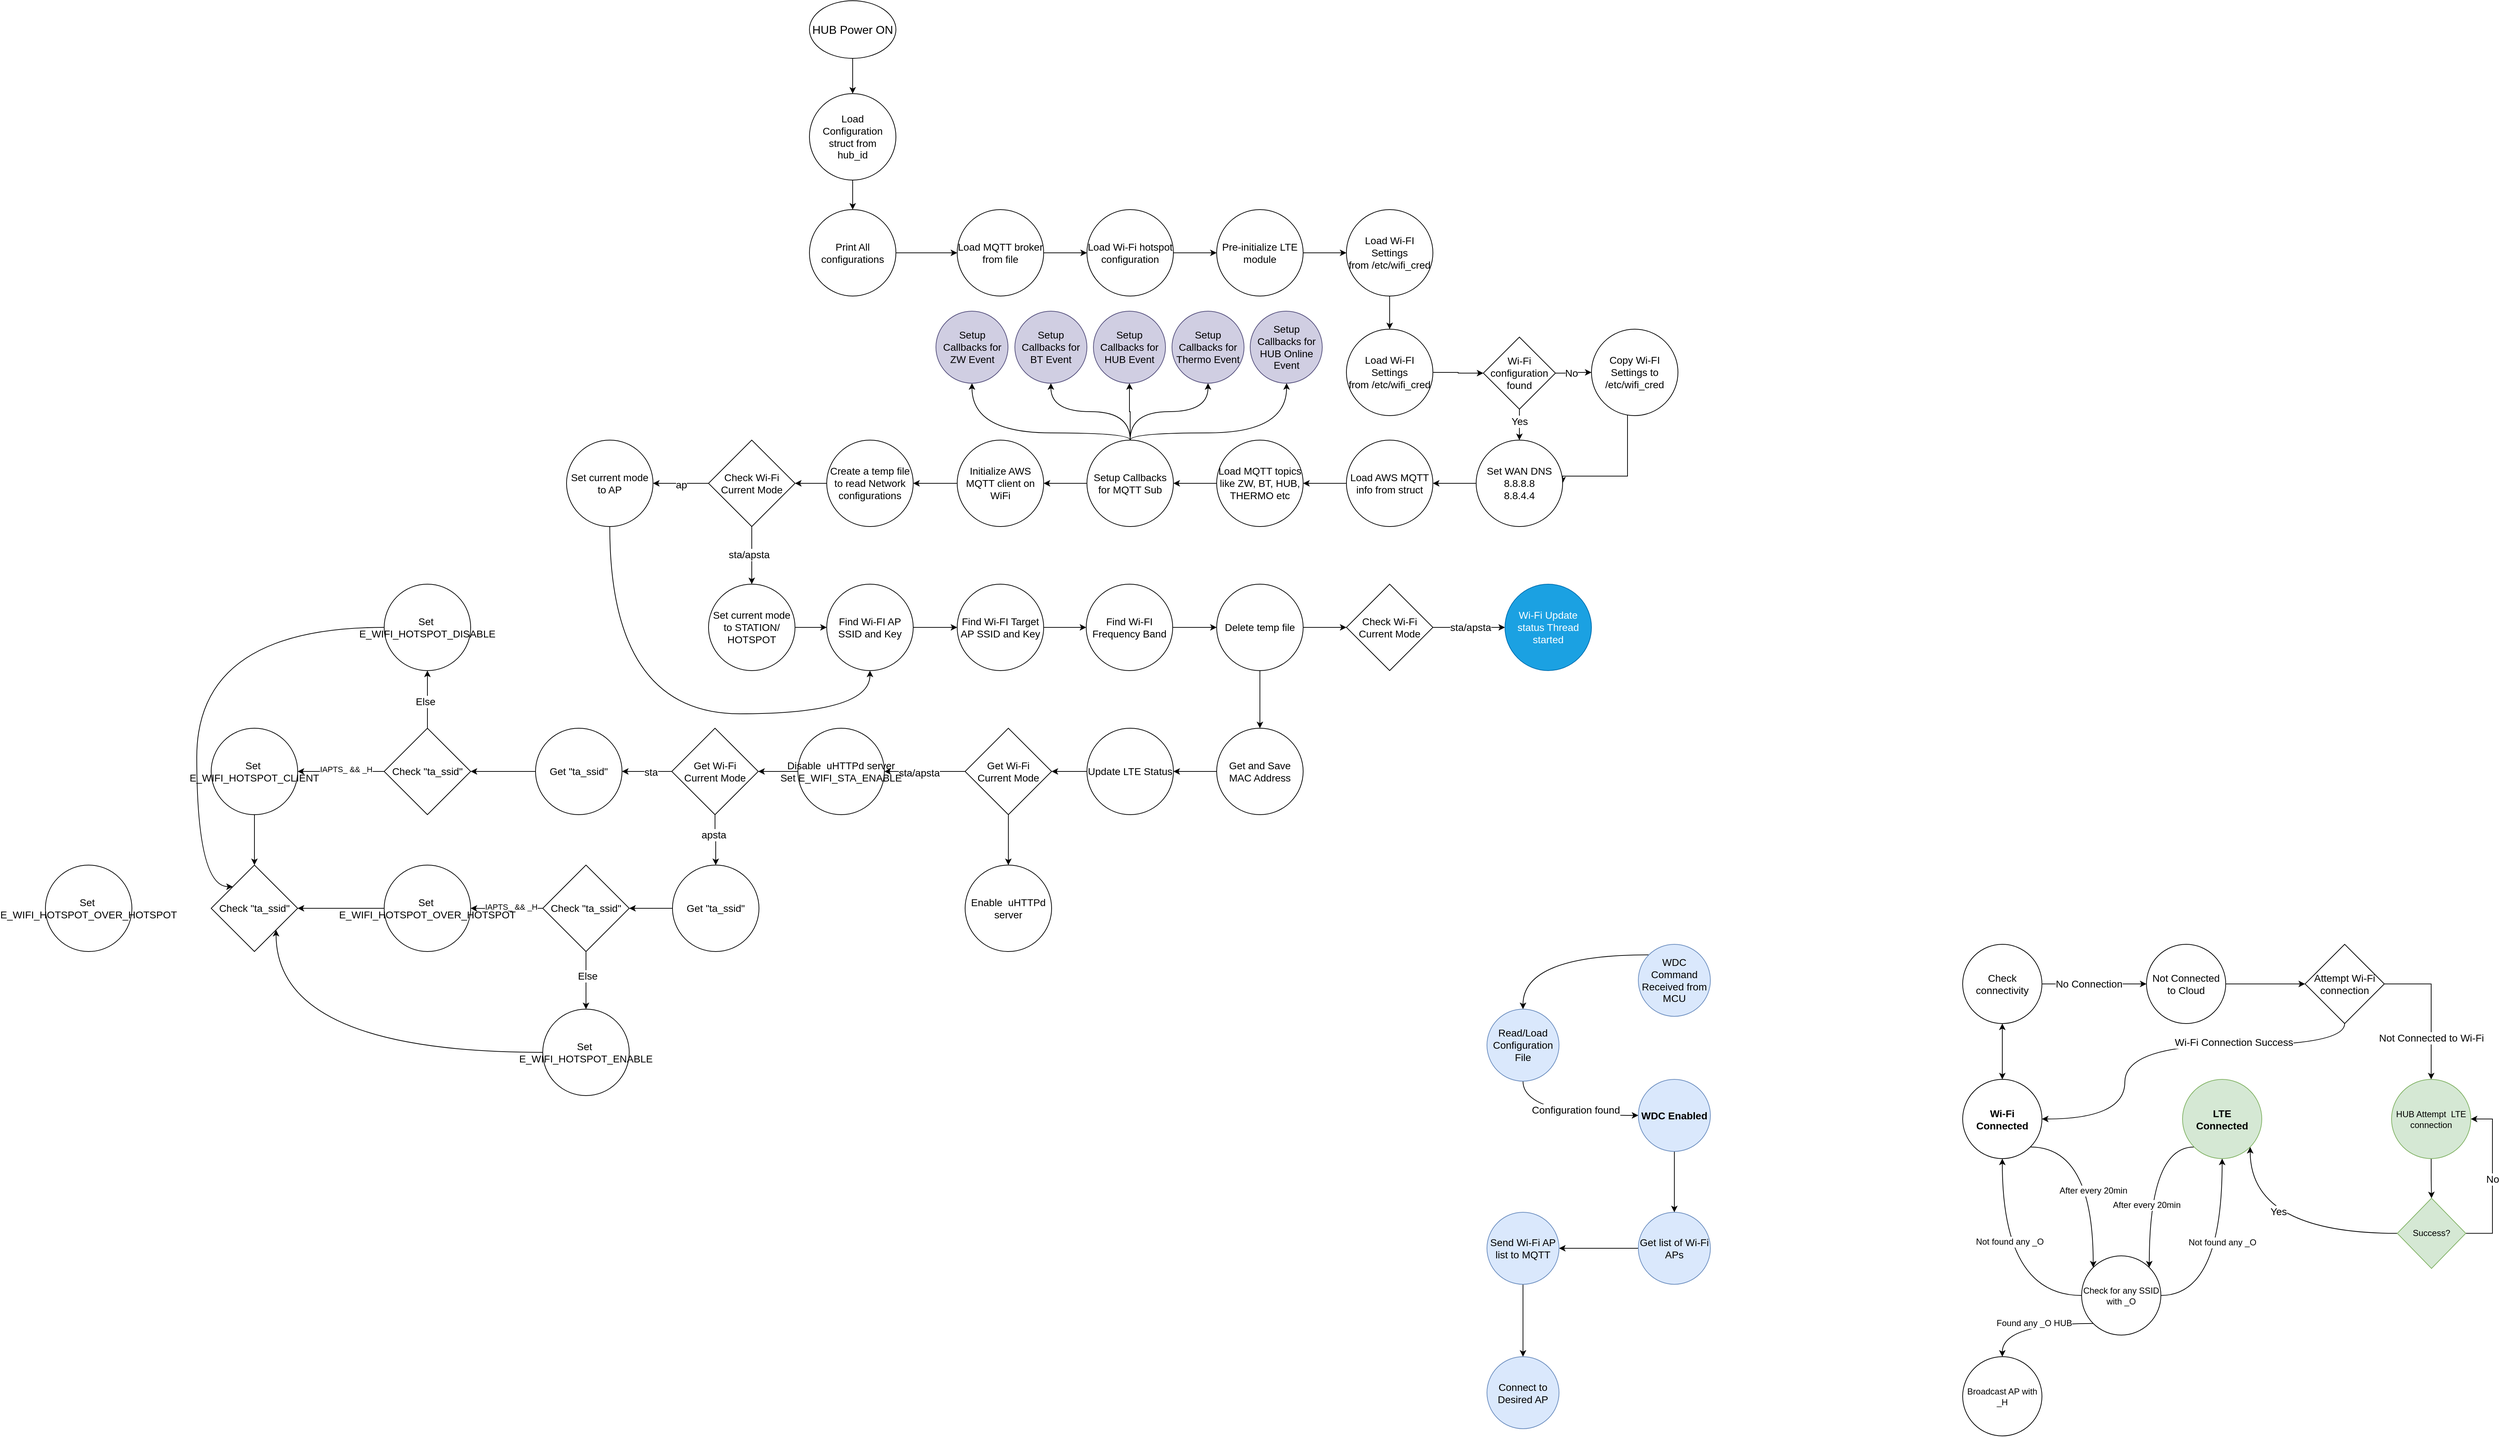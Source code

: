<mxfile version="22.1.16" type="github">
  <diagram name="Page-1" id="6D-KBG7w9vJMpB0vQ2XN">
    <mxGraphModel dx="3955" dy="1648" grid="1" gridSize="10" guides="1" tooltips="1" connect="1" arrows="1" fold="1" page="0" pageScale="1" pageWidth="2800" pageHeight="2800" math="0" shadow="0">
      <root>
        <mxCell id="0" />
        <mxCell id="1" parent="0" />
        <mxCell id="F5l_VZ7qLp2WG0le40Af-38" style="edgeStyle=orthogonalEdgeStyle;rounded=0;orthogonalLoop=1;jettySize=auto;html=1;entryX=0.5;entryY=0;entryDx=0;entryDy=0;" parent="1" source="gUXdnllzTBBw982GACLl-1" target="F5l_VZ7qLp2WG0le40Af-22" edge="1">
          <mxGeometry relative="1" as="geometry" />
        </mxCell>
        <mxCell id="gUXdnllzTBBw982GACLl-1" value="HUB Power ON" style="ellipse;whiteSpace=wrap;html=1;fontSize=16;" parent="1" vertex="1">
          <mxGeometry x="360" y="50" width="120" height="80" as="geometry" />
        </mxCell>
        <mxCell id="gUXdnllzTBBw982GACLl-36" style="edgeStyle=orthogonalEdgeStyle;rounded=0;orthogonalLoop=1;jettySize=auto;html=1;entryX=0.5;entryY=0;entryDx=0;entryDy=0;startArrow=classic;startFill=1;" parent="1" source="gUXdnllzTBBw982GACLl-5" target="gUXdnllzTBBw982GACLl-13" edge="1">
          <mxGeometry relative="1" as="geometry" />
        </mxCell>
        <mxCell id="gUXdnllzTBBw982GACLl-40" style="edgeStyle=orthogonalEdgeStyle;rounded=0;orthogonalLoop=1;jettySize=auto;html=1;entryX=0;entryY=0.5;entryDx=0;entryDy=0;" parent="1" source="gUXdnllzTBBw982GACLl-5" target="gUXdnllzTBBw982GACLl-39" edge="1">
          <mxGeometry relative="1" as="geometry" />
        </mxCell>
        <mxCell id="gUXdnllzTBBw982GACLl-41" value="No Connection" style="edgeLabel;html=1;align=center;verticalAlign=middle;resizable=0;points=[];fontSize=14;" parent="gUXdnllzTBBw982GACLl-40" vertex="1" connectable="0">
          <mxGeometry x="-0.391" y="-1" relative="1" as="geometry">
            <mxPoint x="21" y="-1" as="offset" />
          </mxGeometry>
        </mxCell>
        <mxCell id="gUXdnllzTBBw982GACLl-5" value="Check connectivity" style="ellipse;whiteSpace=wrap;html=1;aspect=fixed;fontSize=14;" parent="1" vertex="1">
          <mxGeometry x="1960" y="1360" width="110" height="110" as="geometry" />
        </mxCell>
        <mxCell id="gUXdnllzTBBw982GACLl-25" style="edgeStyle=orthogonalEdgeStyle;orthogonalLoop=1;jettySize=auto;html=1;exitX=1;exitY=1;exitDx=0;exitDy=0;entryX=0;entryY=0;entryDx=0;entryDy=0;curved=1;" parent="1" source="gUXdnllzTBBw982GACLl-13" target="gUXdnllzTBBw982GACLl-23" edge="1">
          <mxGeometry relative="1" as="geometry" />
        </mxCell>
        <mxCell id="gUXdnllzTBBw982GACLl-27" value="After every 20min" style="edgeLabel;html=1;align=center;verticalAlign=middle;resizable=0;points=[];fontSize=12;" parent="gUXdnllzTBBw982GACLl-25" vertex="1" connectable="0">
          <mxGeometry x="0.031" relative="1" as="geometry">
            <mxPoint y="17" as="offset" />
          </mxGeometry>
        </mxCell>
        <mxCell id="gUXdnllzTBBw982GACLl-13" value="Wi-Fi &lt;br style=&quot;font-size: 14px;&quot;&gt;Connected" style="ellipse;whiteSpace=wrap;html=1;aspect=fixed;fontSize=14;fontStyle=1;" parent="1" vertex="1">
          <mxGeometry x="1960" y="1547.5" width="110" height="110" as="geometry" />
        </mxCell>
        <mxCell id="gUXdnllzTBBw982GACLl-24" style="edgeStyle=orthogonalEdgeStyle;orthogonalLoop=1;jettySize=auto;html=1;exitX=0;exitY=1;exitDx=0;exitDy=0;entryX=1;entryY=0;entryDx=0;entryDy=0;curved=1;" parent="1" source="gUXdnllzTBBw982GACLl-14" target="gUXdnllzTBBw982GACLl-23" edge="1">
          <mxGeometry relative="1" as="geometry" />
        </mxCell>
        <mxCell id="gUXdnllzTBBw982GACLl-26" value="After every 20min" style="edgeLabel;html=1;align=center;verticalAlign=middle;resizable=0;points=[];fontSize=12;" parent="gUXdnllzTBBw982GACLl-24" vertex="1" connectable="0">
          <mxGeometry x="0.012" y="3" relative="1" as="geometry">
            <mxPoint x="-7" y="27" as="offset" />
          </mxGeometry>
        </mxCell>
        <mxCell id="gUXdnllzTBBw982GACLl-14" value="LTE&lt;br style=&quot;font-size: 14px;&quot;&gt;Connected" style="ellipse;whiteSpace=wrap;html=1;aspect=fixed;fillColor=#d5e8d4;strokeColor=#82b366;fillStyle=solid;fontStyle=1;fontSize=14;" parent="1" vertex="1">
          <mxGeometry x="2265" y="1547.5" width="110" height="110" as="geometry" />
        </mxCell>
        <mxCell id="gUXdnllzTBBw982GACLl-45" style="edgeStyle=orthogonalEdgeStyle;orthogonalLoop=1;jettySize=auto;html=1;curved=1;exitX=0.5;exitY=1;exitDx=0;exitDy=0;rounded=0;entryX=1;entryY=0.5;entryDx=0;entryDy=0;" parent="1" source="gUXdnllzTBBw982GACLl-16" target="gUXdnllzTBBw982GACLl-13" edge="1">
          <mxGeometry relative="1" as="geometry">
            <Array as="points">
              <mxPoint x="2490" y="1500" />
              <mxPoint x="2185" y="1500" />
              <mxPoint x="2185" y="1602" />
            </Array>
            <mxPoint x="2305" y="1580" as="sourcePoint" />
          </mxGeometry>
        </mxCell>
        <mxCell id="gUXdnllzTBBw982GACLl-46" value="Wi-Fi Connection Success" style="edgeLabel;html=1;align=center;verticalAlign=middle;resizable=0;points=[];fontSize=14;" parent="gUXdnllzTBBw982GACLl-45" vertex="1" connectable="0">
          <mxGeometry x="0.058" y="-4" relative="1" as="geometry">
            <mxPoint x="108" as="offset" />
          </mxGeometry>
        </mxCell>
        <mxCell id="gUXdnllzTBBw982GACLl-16" value="Attempt Wi-Fi connection" style="rhombus;whiteSpace=wrap;html=1;fontSize=14;" parent="1" vertex="1">
          <mxGeometry x="2435" y="1360" width="110" height="110" as="geometry" />
        </mxCell>
        <mxCell id="gUXdnllzTBBw982GACLl-53" style="edgeStyle=orthogonalEdgeStyle;rounded=0;orthogonalLoop=1;jettySize=auto;html=1;" parent="1" source="gUXdnllzTBBw982GACLl-22" target="gUXdnllzTBBw982GACLl-52" edge="1">
          <mxGeometry relative="1" as="geometry" />
        </mxCell>
        <mxCell id="gUXdnllzTBBw982GACLl-22" value="WDC Enabled" style="ellipse;whiteSpace=wrap;html=1;aspect=fixed;fontSize=14;fillColor=#dae8fc;strokeColor=#6c8ebf;fontStyle=1;" parent="1" vertex="1">
          <mxGeometry x="1510" y="1547.5" width="100" height="100" as="geometry" />
        </mxCell>
        <mxCell id="gUXdnllzTBBw982GACLl-30" style="edgeStyle=orthogonalEdgeStyle;orthogonalLoop=1;jettySize=auto;html=1;exitX=0;exitY=1;exitDx=0;exitDy=0;entryX=0.5;entryY=0;entryDx=0;entryDy=0;curved=1;" parent="1" source="gUXdnllzTBBw982GACLl-23" target="gUXdnllzTBBw982GACLl-29" edge="1">
          <mxGeometry relative="1" as="geometry" />
        </mxCell>
        <mxCell id="gUXdnllzTBBw982GACLl-31" value="Found any _O HUB" style="edgeLabel;html=1;align=center;verticalAlign=middle;resizable=0;points=[];fontSize=12;" parent="gUXdnllzTBBw982GACLl-30" vertex="1" connectable="0">
          <mxGeometry x="-0.054" y="-1" relative="1" as="geometry">
            <mxPoint x="-1" as="offset" />
          </mxGeometry>
        </mxCell>
        <mxCell id="gUXdnllzTBBw982GACLl-32" style="edgeStyle=orthogonalEdgeStyle;orthogonalLoop=1;jettySize=auto;html=1;entryX=0.5;entryY=1;entryDx=0;entryDy=0;exitX=1;exitY=0.5;exitDx=0;exitDy=0;curved=1;" parent="1" source="gUXdnllzTBBw982GACLl-23" target="gUXdnllzTBBw982GACLl-14" edge="1">
          <mxGeometry relative="1" as="geometry" />
        </mxCell>
        <mxCell id="gUXdnllzTBBw982GACLl-33" value="Not found any _O" style="edgeLabel;html=1;align=center;verticalAlign=middle;resizable=0;points=[];fontSize=12;" parent="gUXdnllzTBBw982GACLl-32" vertex="1" connectable="0">
          <mxGeometry x="-0.04" relative="1" as="geometry">
            <mxPoint y="-27" as="offset" />
          </mxGeometry>
        </mxCell>
        <mxCell id="gUXdnllzTBBw982GACLl-34" style="edgeStyle=orthogonalEdgeStyle;orthogonalLoop=1;jettySize=auto;html=1;entryX=0.5;entryY=1;entryDx=0;entryDy=0;exitX=0;exitY=0.5;exitDx=0;exitDy=0;curved=1;" parent="1" source="gUXdnllzTBBw982GACLl-23" target="gUXdnllzTBBw982GACLl-13" edge="1">
          <mxGeometry relative="1" as="geometry" />
        </mxCell>
        <mxCell id="gUXdnllzTBBw982GACLl-35" value="Not found any _O" style="edgeLabel;html=1;align=center;verticalAlign=middle;resizable=0;points=[];fontSize=12;" parent="gUXdnllzTBBw982GACLl-34" vertex="1" connectable="0">
          <mxGeometry x="0.106" relative="1" as="geometry">
            <mxPoint x="10" y="-19" as="offset" />
          </mxGeometry>
        </mxCell>
        <mxCell id="gUXdnllzTBBw982GACLl-23" value="Check for any SSID with _O" style="ellipse;whiteSpace=wrap;html=1;aspect=fixed;" parent="1" vertex="1">
          <mxGeometry x="2125" y="1792.5" width="110" height="110" as="geometry" />
        </mxCell>
        <mxCell id="gUXdnllzTBBw982GACLl-29" value="Broadcast AP with _H" style="ellipse;whiteSpace=wrap;html=1;aspect=fixed;" parent="1" vertex="1">
          <mxGeometry x="1960" y="1932.5" width="110" height="110" as="geometry" />
        </mxCell>
        <mxCell id="gUXdnllzTBBw982GACLl-42" style="edgeStyle=orthogonalEdgeStyle;rounded=0;orthogonalLoop=1;jettySize=auto;html=1;" parent="1" source="gUXdnllzTBBw982GACLl-39" target="gUXdnllzTBBw982GACLl-16" edge="1">
          <mxGeometry relative="1" as="geometry" />
        </mxCell>
        <mxCell id="gUXdnllzTBBw982GACLl-39" value="Not Connected to Cloud" style="ellipse;whiteSpace=wrap;html=1;aspect=fixed;fontSize=14;" parent="1" vertex="1">
          <mxGeometry x="2215" y="1360" width="110" height="110" as="geometry" />
        </mxCell>
        <mxCell id="gUXdnllzTBBw982GACLl-43" style="edgeStyle=orthogonalEdgeStyle;orthogonalLoop=1;jettySize=auto;html=1;entryX=0.5;entryY=0;entryDx=0;entryDy=0;exitX=1;exitY=0.5;exitDx=0;exitDy=0;curved=0;rounded=0;" parent="1" source="gUXdnllzTBBw982GACLl-16" target="F5l_VZ7qLp2WG0le40Af-1" edge="1">
          <mxGeometry relative="1" as="geometry">
            <mxPoint x="2545.0" y="1435" as="sourcePoint" />
            <mxPoint x="2610" y="1565" as="targetPoint" />
          </mxGeometry>
        </mxCell>
        <mxCell id="gUXdnllzTBBw982GACLl-44" value="Not Connected to Wi-Fi" style="edgeLabel;html=1;align=center;verticalAlign=middle;resizable=0;points=[];fontSize=14;" parent="gUXdnllzTBBw982GACLl-43" vertex="1" connectable="0">
          <mxGeometry x="-0.287" relative="1" as="geometry">
            <mxPoint y="69" as="offset" />
          </mxGeometry>
        </mxCell>
        <mxCell id="IEpSdRhwynJNCB4oIvQQ-2" style="edgeStyle=orthogonalEdgeStyle;rounded=0;orthogonalLoop=1;jettySize=auto;html=1;exitX=0;exitY=0;exitDx=0;exitDy=0;entryX=0.5;entryY=0;entryDx=0;entryDy=0;curved=1;" parent="1" source="gUXdnllzTBBw982GACLl-47" target="IEpSdRhwynJNCB4oIvQQ-1" edge="1">
          <mxGeometry relative="1" as="geometry" />
        </mxCell>
        <mxCell id="gUXdnllzTBBw982GACLl-47" value="WDC Command Received from MCU" style="ellipse;whiteSpace=wrap;html=1;aspect=fixed;fontSize=14;fillColor=#dae8fc;strokeColor=#6c8ebf;" parent="1" vertex="1">
          <mxGeometry x="1510" y="1360" width="100" height="100" as="geometry" />
        </mxCell>
        <mxCell id="F5l_VZ7qLp2WG0le40Af-18" style="edgeStyle=orthogonalEdgeStyle;rounded=0;orthogonalLoop=1;jettySize=auto;html=1;entryX=1;entryY=0.5;entryDx=0;entryDy=0;" parent="1" source="gUXdnllzTBBw982GACLl-52" target="F5l_VZ7qLp2WG0le40Af-16" edge="1">
          <mxGeometry relative="1" as="geometry" />
        </mxCell>
        <mxCell id="gUXdnllzTBBw982GACLl-52" value="Get list of Wi-Fi APs" style="ellipse;whiteSpace=wrap;html=1;aspect=fixed;fontSize=14;fillColor=#dae8fc;strokeColor=#6c8ebf;" parent="1" vertex="1">
          <mxGeometry x="1510" y="1732" width="100" height="100" as="geometry" />
        </mxCell>
        <mxCell id="IEpSdRhwynJNCB4oIvQQ-3" style="edgeStyle=orthogonalEdgeStyle;rounded=0;orthogonalLoop=1;jettySize=auto;html=1;entryX=0;entryY=0.5;entryDx=0;entryDy=0;exitX=0.5;exitY=1;exitDx=0;exitDy=0;curved=1;" parent="1" source="IEpSdRhwynJNCB4oIvQQ-1" target="gUXdnllzTBBw982GACLl-22" edge="1">
          <mxGeometry relative="1" as="geometry" />
        </mxCell>
        <mxCell id="IEpSdRhwynJNCB4oIvQQ-4" value="Configuration found" style="edgeLabel;html=1;align=center;verticalAlign=middle;resizable=0;points=[];fontSize=14;" parent="IEpSdRhwynJNCB4oIvQQ-3" vertex="1" connectable="0">
          <mxGeometry x="0.163" y="8" relative="1" as="geometry">
            <mxPoint as="offset" />
          </mxGeometry>
        </mxCell>
        <mxCell id="IEpSdRhwynJNCB4oIvQQ-1" value="Read/Load Configuration File" style="ellipse;whiteSpace=wrap;html=1;aspect=fixed;fontSize=14;fillColor=#dae8fc;strokeColor=#6c8ebf;" parent="1" vertex="1">
          <mxGeometry x="1300" y="1450" width="100" height="100" as="geometry" />
        </mxCell>
        <mxCell id="F5l_VZ7qLp2WG0le40Af-3" style="edgeStyle=orthogonalEdgeStyle;rounded=0;orthogonalLoop=1;jettySize=auto;html=1;entryX=0.5;entryY=0;entryDx=0;entryDy=0;" parent="1" source="F5l_VZ7qLp2WG0le40Af-1" target="F5l_VZ7qLp2WG0le40Af-2" edge="1">
          <mxGeometry relative="1" as="geometry" />
        </mxCell>
        <mxCell id="F5l_VZ7qLp2WG0le40Af-1" value="HUB Attempt&amp;nbsp; LTE connection" style="ellipse;whiteSpace=wrap;html=1;aspect=fixed;fillColor=#d5e8d4;strokeColor=#82b366;fillStyle=solid;" parent="1" vertex="1">
          <mxGeometry x="2555" y="1547.5" width="110" height="110" as="geometry" />
        </mxCell>
        <mxCell id="F5l_VZ7qLp2WG0le40Af-4" style="edgeStyle=orthogonalEdgeStyle;rounded=0;orthogonalLoop=1;jettySize=auto;html=1;entryX=1;entryY=1;entryDx=0;entryDy=0;curved=1;" parent="1" source="F5l_VZ7qLp2WG0le40Af-2" target="gUXdnllzTBBw982GACLl-14" edge="1">
          <mxGeometry relative="1" as="geometry" />
        </mxCell>
        <mxCell id="F5l_VZ7qLp2WG0le40Af-5" value="Yes" style="edgeLabel;html=1;align=center;verticalAlign=middle;resizable=0;points=[];fontSize=14;" parent="F5l_VZ7qLp2WG0le40Af-4" vertex="1" connectable="0">
          <mxGeometry x="0.019" y="-31" relative="1" as="geometry">
            <mxPoint as="offset" />
          </mxGeometry>
        </mxCell>
        <mxCell id="F5l_VZ7qLp2WG0le40Af-20" style="edgeStyle=orthogonalEdgeStyle;rounded=0;orthogonalLoop=1;jettySize=auto;html=1;entryX=1;entryY=0.5;entryDx=0;entryDy=0;exitX=1;exitY=0.5;exitDx=0;exitDy=0;" parent="1" source="F5l_VZ7qLp2WG0le40Af-2" target="F5l_VZ7qLp2WG0le40Af-1" edge="1">
          <mxGeometry relative="1" as="geometry">
            <Array as="points">
              <mxPoint x="2695" y="1761" />
              <mxPoint x="2695" y="1602" />
            </Array>
          </mxGeometry>
        </mxCell>
        <mxCell id="F5l_VZ7qLp2WG0le40Af-21" value="No" style="edgeLabel;html=1;align=center;verticalAlign=middle;resizable=0;points=[];fontSize=14;" parent="F5l_VZ7qLp2WG0le40Af-20" vertex="1" connectable="0">
          <mxGeometry x="0.0" relative="1" as="geometry">
            <mxPoint as="offset" />
          </mxGeometry>
        </mxCell>
        <mxCell id="F5l_VZ7qLp2WG0le40Af-2" value="Success?" style="rhombus;whiteSpace=wrap;html=1;fillColor=#d5e8d4;strokeColor=#82b366;fillStyle=solid;" parent="1" vertex="1">
          <mxGeometry x="2563" y="1712.5" width="95" height="97.5" as="geometry" />
        </mxCell>
        <mxCell id="F5l_VZ7qLp2WG0le40Af-12" value="Connect to Desired AP" style="ellipse;whiteSpace=wrap;html=1;aspect=fixed;fontSize=14;fillColor=#dae8fc;strokeColor=#6c8ebf;" parent="1" vertex="1">
          <mxGeometry x="1300" y="1932.5" width="100" height="100" as="geometry" />
        </mxCell>
        <mxCell id="F5l_VZ7qLp2WG0le40Af-19" style="edgeStyle=orthogonalEdgeStyle;rounded=0;orthogonalLoop=1;jettySize=auto;html=1;entryX=0.5;entryY=0;entryDx=0;entryDy=0;" parent="1" source="F5l_VZ7qLp2WG0le40Af-16" target="F5l_VZ7qLp2WG0le40Af-12" edge="1">
          <mxGeometry relative="1" as="geometry" />
        </mxCell>
        <mxCell id="F5l_VZ7qLp2WG0le40Af-16" value="Send Wi-Fi AP list to MQTT" style="ellipse;whiteSpace=wrap;html=1;aspect=fixed;fontSize=14;fillColor=#dae8fc;strokeColor=#6c8ebf;" parent="1" vertex="1">
          <mxGeometry x="1300" y="1732" width="100" height="100" as="geometry" />
        </mxCell>
        <mxCell id="F5l_VZ7qLp2WG0le40Af-39" style="edgeStyle=orthogonalEdgeStyle;rounded=0;orthogonalLoop=1;jettySize=auto;html=1;entryX=0.5;entryY=0;entryDx=0;entryDy=0;" parent="1" source="F5l_VZ7qLp2WG0le40Af-22" target="F5l_VZ7qLp2WG0le40Af-23" edge="1">
          <mxGeometry relative="1" as="geometry" />
        </mxCell>
        <mxCell id="F5l_VZ7qLp2WG0le40Af-22" value="Load Configuration struct from&lt;br&gt;hub_id" style="ellipse;whiteSpace=wrap;html=1;aspect=fixed;fontSize=14;" parent="1" vertex="1">
          <mxGeometry x="360" y="179" width="120" height="120" as="geometry" />
        </mxCell>
        <mxCell id="F5l_VZ7qLp2WG0le40Af-25" value="" style="edgeStyle=orthogonalEdgeStyle;rounded=0;orthogonalLoop=1;jettySize=auto;html=1;" parent="1" source="F5l_VZ7qLp2WG0le40Af-23" target="F5l_VZ7qLp2WG0le40Af-24" edge="1">
          <mxGeometry relative="1" as="geometry" />
        </mxCell>
        <mxCell id="F5l_VZ7qLp2WG0le40Af-23" value="Print All configurations" style="ellipse;whiteSpace=wrap;html=1;aspect=fixed;fontSize=14;" parent="1" vertex="1">
          <mxGeometry x="360" y="340" width="120" height="120" as="geometry" />
        </mxCell>
        <mxCell id="F5l_VZ7qLp2WG0le40Af-27" value="" style="edgeStyle=orthogonalEdgeStyle;rounded=0;orthogonalLoop=1;jettySize=auto;html=1;" parent="1" source="F5l_VZ7qLp2WG0le40Af-24" target="F5l_VZ7qLp2WG0le40Af-26" edge="1">
          <mxGeometry relative="1" as="geometry" />
        </mxCell>
        <mxCell id="F5l_VZ7qLp2WG0le40Af-24" value="Load MQTT broker from file" style="ellipse;whiteSpace=wrap;html=1;fontSize=14;aspect=fixed;" parent="1" vertex="1">
          <mxGeometry x="565" y="340" width="120" height="120" as="geometry" />
        </mxCell>
        <mxCell id="F5l_VZ7qLp2WG0le40Af-31" value="" style="edgeStyle=orthogonalEdgeStyle;rounded=0;orthogonalLoop=1;jettySize=auto;html=1;" parent="1" source="F5l_VZ7qLp2WG0le40Af-26" target="F5l_VZ7qLp2WG0le40Af-30" edge="1">
          <mxGeometry relative="1" as="geometry" />
        </mxCell>
        <mxCell id="F5l_VZ7qLp2WG0le40Af-26" value="Load Wi-Fi hotspot configuration" style="ellipse;whiteSpace=wrap;html=1;fontSize=14;aspect=fixed;" parent="1" vertex="1">
          <mxGeometry x="745" y="340" width="120" height="120" as="geometry" />
        </mxCell>
        <mxCell id="F5l_VZ7qLp2WG0le40Af-35" value="" style="edgeStyle=orthogonalEdgeStyle;rounded=0;orthogonalLoop=1;jettySize=auto;html=1;" parent="1" source="F5l_VZ7qLp2WG0le40Af-30" target="F5l_VZ7qLp2WG0le40Af-34" edge="1">
          <mxGeometry relative="1" as="geometry" />
        </mxCell>
        <mxCell id="F5l_VZ7qLp2WG0le40Af-30" value="Pre-initialize LTE module" style="ellipse;whiteSpace=wrap;html=1;fontSize=14;aspect=fixed;" parent="1" vertex="1">
          <mxGeometry x="925" y="340" width="120" height="120" as="geometry" />
        </mxCell>
        <mxCell id="F5l_VZ7qLp2WG0le40Af-37" value="" style="edgeStyle=orthogonalEdgeStyle;rounded=0;orthogonalLoop=1;jettySize=auto;html=1;" parent="1" source="F5l_VZ7qLp2WG0le40Af-34" target="F5l_VZ7qLp2WG0le40Af-36" edge="1">
          <mxGeometry relative="1" as="geometry" />
        </mxCell>
        <mxCell id="F5l_VZ7qLp2WG0le40Af-34" value="Load Wi-FI Settings from&amp;nbsp;/etc/wifi_cred" style="ellipse;whiteSpace=wrap;html=1;fontSize=14;aspect=fixed;" parent="1" vertex="1">
          <mxGeometry x="1105" y="340" width="120" height="120" as="geometry" />
        </mxCell>
        <mxCell id="F5l_VZ7qLp2WG0le40Af-41" value="" style="edgeStyle=orthogonalEdgeStyle;rounded=0;orthogonalLoop=1;jettySize=auto;html=1;" parent="1" source="F5l_VZ7qLp2WG0le40Af-36" target="F5l_VZ7qLp2WG0le40Af-40" edge="1">
          <mxGeometry relative="1" as="geometry" />
        </mxCell>
        <mxCell id="F5l_VZ7qLp2WG0le40Af-36" value="Load Wi-FI Settings from&amp;nbsp;/etc/wifi_cred" style="ellipse;whiteSpace=wrap;html=1;fontSize=14;aspect=fixed;" parent="1" vertex="1">
          <mxGeometry x="1105" y="506" width="120" height="120" as="geometry" />
        </mxCell>
        <mxCell id="F5l_VZ7qLp2WG0le40Af-43" style="edgeStyle=orthogonalEdgeStyle;rounded=0;orthogonalLoop=1;jettySize=auto;html=1;entryX=0;entryY=0.5;entryDx=0;entryDy=0;" parent="1" source="F5l_VZ7qLp2WG0le40Af-40" target="F5l_VZ7qLp2WG0le40Af-42" edge="1">
          <mxGeometry relative="1" as="geometry" />
        </mxCell>
        <mxCell id="F5l_VZ7qLp2WG0le40Af-44" value="No" style="edgeLabel;html=1;align=center;verticalAlign=middle;resizable=0;points=[];fontSize=14;" parent="F5l_VZ7qLp2WG0le40Af-43" vertex="1" connectable="0">
          <mxGeometry x="-0.143" y="-4" relative="1" as="geometry">
            <mxPoint y="-4" as="offset" />
          </mxGeometry>
        </mxCell>
        <mxCell id="F5l_VZ7qLp2WG0le40Af-46" style="edgeStyle=orthogonalEdgeStyle;rounded=0;orthogonalLoop=1;jettySize=auto;html=1;exitX=0.5;exitY=1;exitDx=0;exitDy=0;entryX=0.5;entryY=0;entryDx=0;entryDy=0;" parent="1" source="F5l_VZ7qLp2WG0le40Af-40" target="F5l_VZ7qLp2WG0le40Af-45" edge="1">
          <mxGeometry relative="1" as="geometry" />
        </mxCell>
        <mxCell id="F5l_VZ7qLp2WG0le40Af-47" value="Yes" style="edgeLabel;html=1;align=center;verticalAlign=middle;resizable=0;points=[];fontSize=14;" parent="F5l_VZ7qLp2WG0le40Af-46" vertex="1" connectable="0">
          <mxGeometry x="-0.188" y="3" relative="1" as="geometry">
            <mxPoint x="-3" y="-1" as="offset" />
          </mxGeometry>
        </mxCell>
        <mxCell id="F5l_VZ7qLp2WG0le40Af-40" value="Wi-Fi configuration found" style="rhombus;whiteSpace=wrap;html=1;fontSize=14;aspect=fixed;" parent="1" vertex="1">
          <mxGeometry x="1295" y="517" width="100" height="100" as="geometry" />
        </mxCell>
        <mxCell id="F5l_VZ7qLp2WG0le40Af-48" style="edgeStyle=orthogonalEdgeStyle;rounded=0;orthogonalLoop=1;jettySize=auto;html=1;entryX=1;entryY=0.5;entryDx=0;entryDy=0;" parent="1" source="F5l_VZ7qLp2WG0le40Af-42" target="F5l_VZ7qLp2WG0le40Af-45" edge="1">
          <mxGeometry relative="1" as="geometry">
            <Array as="points">
              <mxPoint x="1495" y="710" />
            </Array>
          </mxGeometry>
        </mxCell>
        <mxCell id="F5l_VZ7qLp2WG0le40Af-42" value="Copy Wi-FI Settings to /etc/wifi_cred" style="ellipse;whiteSpace=wrap;html=1;fontSize=14;aspect=fixed;" parent="1" vertex="1">
          <mxGeometry x="1445" y="506" width="120" height="120" as="geometry" />
        </mxCell>
        <mxCell id="F5l_VZ7qLp2WG0le40Af-50" value="" style="edgeStyle=orthogonalEdgeStyle;rounded=0;orthogonalLoop=1;jettySize=auto;html=1;" parent="1" source="F5l_VZ7qLp2WG0le40Af-45" target="F5l_VZ7qLp2WG0le40Af-49" edge="1">
          <mxGeometry relative="1" as="geometry" />
        </mxCell>
        <mxCell id="F5l_VZ7qLp2WG0le40Af-45" value="Set WAN DNS&lt;br&gt;8.8.8.8&lt;br&gt;8.8.4.4" style="ellipse;whiteSpace=wrap;html=1;fontSize=14;aspect=fixed;" parent="1" vertex="1">
          <mxGeometry x="1285" y="660" width="120" height="120" as="geometry" />
        </mxCell>
        <mxCell id="F5l_VZ7qLp2WG0le40Af-52" value="" style="edgeStyle=orthogonalEdgeStyle;rounded=0;orthogonalLoop=1;jettySize=auto;html=1;" parent="1" source="F5l_VZ7qLp2WG0le40Af-49" target="F5l_VZ7qLp2WG0le40Af-51" edge="1">
          <mxGeometry relative="1" as="geometry" />
        </mxCell>
        <mxCell id="F5l_VZ7qLp2WG0le40Af-49" value="Load AWS MQTT info from struct" style="ellipse;whiteSpace=wrap;html=1;fontSize=14;aspect=fixed;" parent="1" vertex="1">
          <mxGeometry x="1105" y="660" width="120" height="120" as="geometry" />
        </mxCell>
        <mxCell id="F5l_VZ7qLp2WG0le40Af-55" value="" style="edgeStyle=orthogonalEdgeStyle;rounded=0;orthogonalLoop=1;jettySize=auto;html=1;" parent="1" source="F5l_VZ7qLp2WG0le40Af-51" target="F5l_VZ7qLp2WG0le40Af-54" edge="1">
          <mxGeometry relative="1" as="geometry" />
        </mxCell>
        <mxCell id="F5l_VZ7qLp2WG0le40Af-51" value="Load MQTT topics like ZW, BT, HUB, THERMO etc" style="ellipse;whiteSpace=wrap;html=1;fontSize=14;aspect=fixed;" parent="1" vertex="1">
          <mxGeometry x="925" y="660" width="120" height="120" as="geometry" />
        </mxCell>
        <mxCell id="F5l_VZ7qLp2WG0le40Af-78" style="edgeStyle=orthogonalEdgeStyle;rounded=0;orthogonalLoop=1;jettySize=auto;html=1;exitX=0.5;exitY=1;exitDx=0;exitDy=0;entryX=0.5;entryY=0;entryDx=0;entryDy=0;" parent="1" source="F5l_VZ7qLp2WG0le40Af-53" target="F5l_VZ7qLp2WG0le40Af-77" edge="1">
          <mxGeometry relative="1" as="geometry" />
        </mxCell>
        <mxCell id="F5l_VZ7qLp2WG0le40Af-79" value="&lt;font style=&quot;font-size: 14px;&quot;&gt;sta/apsta&lt;/font&gt;" style="edgeLabel;html=1;align=center;verticalAlign=middle;resizable=0;points=[];" parent="F5l_VZ7qLp2WG0le40Af-78" vertex="1" connectable="0">
          <mxGeometry x="-0.042" y="-4" relative="1" as="geometry">
            <mxPoint as="offset" />
          </mxGeometry>
        </mxCell>
        <mxCell id="F5l_VZ7qLp2WG0le40Af-81" style="edgeStyle=orthogonalEdgeStyle;rounded=0;orthogonalLoop=1;jettySize=auto;html=1;entryX=1;entryY=0.5;entryDx=0;entryDy=0;" parent="1" source="F5l_VZ7qLp2WG0le40Af-53" target="F5l_VZ7qLp2WG0le40Af-80" edge="1">
          <mxGeometry relative="1" as="geometry" />
        </mxCell>
        <mxCell id="F5l_VZ7qLp2WG0le40Af-82" value="&lt;font style=&quot;font-size: 14px;&quot;&gt;ap&lt;/font&gt;" style="edgeLabel;html=1;align=center;verticalAlign=middle;resizable=0;points=[];" parent="F5l_VZ7qLp2WG0le40Af-81" vertex="1" connectable="0">
          <mxGeometry x="0.004" y="2" relative="1" as="geometry">
            <mxPoint as="offset" />
          </mxGeometry>
        </mxCell>
        <mxCell id="F5l_VZ7qLp2WG0le40Af-53" value="Check Wi-Fi Current Mode" style="rhombus;whiteSpace=wrap;html=1;fontSize=14;aspect=fixed;" parent="1" vertex="1">
          <mxGeometry x="220" y="660" width="120" height="120" as="geometry" />
        </mxCell>
        <mxCell id="F5l_VZ7qLp2WG0le40Af-57" value="" style="edgeStyle=orthogonalEdgeStyle;rounded=0;orthogonalLoop=1;jettySize=auto;html=1;" parent="1" source="F5l_VZ7qLp2WG0le40Af-54" target="F5l_VZ7qLp2WG0le40Af-56" edge="1">
          <mxGeometry relative="1" as="geometry" />
        </mxCell>
        <mxCell id="F5l_VZ7qLp2WG0le40Af-60" value="" style="edgeStyle=orthogonalEdgeStyle;rounded=0;orthogonalLoop=1;jettySize=auto;html=1;" parent="1" source="F5l_VZ7qLp2WG0le40Af-54" target="F5l_VZ7qLp2WG0le40Af-59" edge="1">
          <mxGeometry relative="1" as="geometry" />
        </mxCell>
        <mxCell id="F5l_VZ7qLp2WG0le40Af-69" style="edgeStyle=orthogonalEdgeStyle;rounded=0;orthogonalLoop=1;jettySize=auto;html=1;exitX=0.5;exitY=0;exitDx=0;exitDy=0;entryX=0.5;entryY=1;entryDx=0;entryDy=0;curved=1;" parent="1" source="F5l_VZ7qLp2WG0le40Af-54" target="F5l_VZ7qLp2WG0le40Af-63" edge="1">
          <mxGeometry relative="1" as="geometry" />
        </mxCell>
        <mxCell id="F5l_VZ7qLp2WG0le40Af-70" style="edgeStyle=orthogonalEdgeStyle;rounded=0;orthogonalLoop=1;jettySize=auto;html=1;entryX=0.5;entryY=1;entryDx=0;entryDy=0;curved=1;" parent="1" source="F5l_VZ7qLp2WG0le40Af-54" target="F5l_VZ7qLp2WG0le40Af-62" edge="1">
          <mxGeometry relative="1" as="geometry" />
        </mxCell>
        <mxCell id="F5l_VZ7qLp2WG0le40Af-54" value="Setup Callbacks for MQTT Sub" style="ellipse;whiteSpace=wrap;html=1;fontSize=14;aspect=fixed;" parent="1" vertex="1">
          <mxGeometry x="745" y="660" width="120" height="120" as="geometry" />
        </mxCell>
        <mxCell id="F5l_VZ7qLp2WG0le40Af-94" value="" style="edgeStyle=orthogonalEdgeStyle;rounded=0;orthogonalLoop=1;jettySize=auto;html=1;" parent="1" source="F5l_VZ7qLp2WG0le40Af-56" target="F5l_VZ7qLp2WG0le40Af-93" edge="1">
          <mxGeometry relative="1" as="geometry" />
        </mxCell>
        <mxCell id="F5l_VZ7qLp2WG0le40Af-56" value="Initialize AWS MQTT client on WiFi" style="ellipse;whiteSpace=wrap;html=1;fontSize=14;aspect=fixed;" parent="1" vertex="1">
          <mxGeometry x="565" y="660" width="120" height="120" as="geometry" />
        </mxCell>
        <mxCell id="F5l_VZ7qLp2WG0le40Af-59" value="Setup Callbacks for HUB Event" style="ellipse;whiteSpace=wrap;html=1;fontSize=14;fillColor=#d0cee2;strokeColor=#56517e;" parent="1" vertex="1">
          <mxGeometry x="754" y="481" width="100" height="100" as="geometry" />
        </mxCell>
        <mxCell id="F5l_VZ7qLp2WG0le40Af-62" value="Setup Callbacks for BT Event" style="ellipse;whiteSpace=wrap;html=1;fontSize=14;fillColor=#d0cee2;strokeColor=#56517e;" parent="1" vertex="1">
          <mxGeometry x="645" y="481" width="100" height="100" as="geometry" />
        </mxCell>
        <mxCell id="F5l_VZ7qLp2WG0le40Af-63" value="Setup Callbacks for Thermo Event" style="ellipse;whiteSpace=wrap;html=1;fontSize=14;fillColor=#d0cee2;strokeColor=#56517e;" parent="1" vertex="1">
          <mxGeometry x="863" y="481" width="100" height="100" as="geometry" />
        </mxCell>
        <mxCell id="F5l_VZ7qLp2WG0le40Af-71" style="edgeStyle=orthogonalEdgeStyle;rounded=0;orthogonalLoop=1;jettySize=auto;html=1;exitX=0.5;exitY=0;exitDx=0;exitDy=0;entryX=0.5;entryY=1;entryDx=0;entryDy=0;curved=1;" parent="1" source="F5l_VZ7qLp2WG0le40Af-54" target="F5l_VZ7qLp2WG0le40Af-66" edge="1">
          <mxGeometry relative="1" as="geometry">
            <Array as="points">
              <mxPoint x="805" y="650" />
              <mxPoint x="586" y="650" />
            </Array>
          </mxGeometry>
        </mxCell>
        <mxCell id="F5l_VZ7qLp2WG0le40Af-66" value="Setup Callbacks for ZW Event" style="ellipse;whiteSpace=wrap;html=1;fontSize=14;fillColor=#d0cee2;strokeColor=#56517e;" parent="1" vertex="1">
          <mxGeometry x="535.5" y="481" width="100" height="100" as="geometry" />
        </mxCell>
        <mxCell id="F5l_VZ7qLp2WG0le40Af-68" style="edgeStyle=orthogonalEdgeStyle;rounded=0;orthogonalLoop=1;jettySize=auto;html=1;exitX=0.5;exitY=0;exitDx=0;exitDy=0;curved=1;" parent="1" source="F5l_VZ7qLp2WG0le40Af-54" target="F5l_VZ7qLp2WG0le40Af-67" edge="1">
          <mxGeometry relative="1" as="geometry">
            <Array as="points">
              <mxPoint x="805" y="650" />
              <mxPoint x="1022" y="650" />
            </Array>
          </mxGeometry>
        </mxCell>
        <mxCell id="F5l_VZ7qLp2WG0le40Af-67" value="Setup Callbacks for HUB Online Event" style="ellipse;whiteSpace=wrap;html=1;fontSize=14;fillColor=#d0cee2;strokeColor=#56517e;" parent="1" vertex="1">
          <mxGeometry x="971.5" y="481" width="100" height="100" as="geometry" />
        </mxCell>
        <mxCell id="F5l_VZ7qLp2WG0le40Af-84" style="edgeStyle=orthogonalEdgeStyle;rounded=0;orthogonalLoop=1;jettySize=auto;html=1;entryX=0;entryY=0.5;entryDx=0;entryDy=0;" parent="1" source="F5l_VZ7qLp2WG0le40Af-77" target="F5l_VZ7qLp2WG0le40Af-83" edge="1">
          <mxGeometry relative="1" as="geometry" />
        </mxCell>
        <mxCell id="F5l_VZ7qLp2WG0le40Af-77" value="Set current mode to STATION/ HOTSPOT" style="ellipse;whiteSpace=wrap;html=1;fontSize=14;aspect=fixed;" parent="1" vertex="1">
          <mxGeometry x="220" y="860" width="120" height="120" as="geometry" />
        </mxCell>
        <mxCell id="F5l_VZ7qLp2WG0le40Af-87" style="edgeStyle=orthogonalEdgeStyle;rounded=0;orthogonalLoop=1;jettySize=auto;html=1;exitX=0.5;exitY=1;exitDx=0;exitDy=0;entryX=0.5;entryY=1;entryDx=0;entryDy=0;curved=1;" parent="1" source="F5l_VZ7qLp2WG0le40Af-80" target="F5l_VZ7qLp2WG0le40Af-83" edge="1">
          <mxGeometry relative="1" as="geometry">
            <Array as="points">
              <mxPoint x="83" y="1040" />
              <mxPoint x="444" y="1040" />
            </Array>
          </mxGeometry>
        </mxCell>
        <mxCell id="F5l_VZ7qLp2WG0le40Af-80" value="Set current mode to AP" style="ellipse;whiteSpace=wrap;html=1;fontSize=14;aspect=fixed;" parent="1" vertex="1">
          <mxGeometry x="23" y="660" width="120" height="120" as="geometry" />
        </mxCell>
        <mxCell id="F5l_VZ7qLp2WG0le40Af-89" style="edgeStyle=orthogonalEdgeStyle;rounded=0;orthogonalLoop=1;jettySize=auto;html=1;entryX=0;entryY=0.5;entryDx=0;entryDy=0;" parent="1" source="F5l_VZ7qLp2WG0le40Af-83" target="F5l_VZ7qLp2WG0le40Af-88" edge="1">
          <mxGeometry relative="1" as="geometry" />
        </mxCell>
        <mxCell id="F5l_VZ7qLp2WG0le40Af-83" value="Find Wi-FI AP SSID and Key" style="ellipse;whiteSpace=wrap;html=1;fontSize=14;aspect=fixed;" parent="1" vertex="1">
          <mxGeometry x="384" y="860" width="120" height="120" as="geometry" />
        </mxCell>
        <mxCell id="F5l_VZ7qLp2WG0le40Af-91" style="edgeStyle=orthogonalEdgeStyle;rounded=0;orthogonalLoop=1;jettySize=auto;html=1;entryX=0;entryY=0.5;entryDx=0;entryDy=0;" parent="1" source="F5l_VZ7qLp2WG0le40Af-88" target="F5l_VZ7qLp2WG0le40Af-90" edge="1">
          <mxGeometry relative="1" as="geometry" />
        </mxCell>
        <mxCell id="F5l_VZ7qLp2WG0le40Af-88" value="Find Wi-FI Target AP SSID and Key" style="ellipse;whiteSpace=wrap;html=1;fontSize=14;aspect=fixed;" parent="1" vertex="1">
          <mxGeometry x="565" y="860" width="120" height="120" as="geometry" />
        </mxCell>
        <mxCell id="F5l_VZ7qLp2WG0le40Af-98" value="" style="edgeStyle=orthogonalEdgeStyle;rounded=0;orthogonalLoop=1;jettySize=auto;html=1;" parent="1" source="F5l_VZ7qLp2WG0le40Af-90" target="F5l_VZ7qLp2WG0le40Af-97" edge="1">
          <mxGeometry relative="1" as="geometry" />
        </mxCell>
        <mxCell id="F5l_VZ7qLp2WG0le40Af-90" value="Find Wi-FI Frequency Band" style="ellipse;whiteSpace=wrap;html=1;fontSize=14;aspect=fixed;" parent="1" vertex="1">
          <mxGeometry x="744" y="860" width="120" height="120" as="geometry" />
        </mxCell>
        <mxCell id="F5l_VZ7qLp2WG0le40Af-95" style="edgeStyle=orthogonalEdgeStyle;rounded=0;orthogonalLoop=1;jettySize=auto;html=1;entryX=1;entryY=0.5;entryDx=0;entryDy=0;" parent="1" source="F5l_VZ7qLp2WG0le40Af-93" target="F5l_VZ7qLp2WG0le40Af-53" edge="1">
          <mxGeometry relative="1" as="geometry" />
        </mxCell>
        <mxCell id="F5l_VZ7qLp2WG0le40Af-93" value="Create a temp file to read Network configurations" style="ellipse;whiteSpace=wrap;html=1;fontSize=14;aspect=fixed;" parent="1" vertex="1">
          <mxGeometry x="384" y="660" width="120" height="120" as="geometry" />
        </mxCell>
        <mxCell id="F5l_VZ7qLp2WG0le40Af-100" style="edgeStyle=orthogonalEdgeStyle;rounded=0;orthogonalLoop=1;jettySize=auto;html=1;entryX=0;entryY=0.5;entryDx=0;entryDy=0;" parent="1" source="F5l_VZ7qLp2WG0le40Af-97" target="F5l_VZ7qLp2WG0le40Af-99" edge="1">
          <mxGeometry relative="1" as="geometry" />
        </mxCell>
        <mxCell id="F5l_VZ7qLp2WG0le40Af-107" value="" style="edgeStyle=orthogonalEdgeStyle;rounded=0;orthogonalLoop=1;jettySize=auto;html=1;" parent="1" source="F5l_VZ7qLp2WG0le40Af-97" target="F5l_VZ7qLp2WG0le40Af-106" edge="1">
          <mxGeometry relative="1" as="geometry" />
        </mxCell>
        <mxCell id="F5l_VZ7qLp2WG0le40Af-97" value="Delete temp file" style="ellipse;whiteSpace=wrap;html=1;fontSize=14;aspect=fixed;" parent="1" vertex="1">
          <mxGeometry x="925" y="860" width="120" height="120" as="geometry" />
        </mxCell>
        <mxCell id="F5l_VZ7qLp2WG0le40Af-103" style="edgeStyle=orthogonalEdgeStyle;rounded=0;orthogonalLoop=1;jettySize=auto;html=1;entryX=0;entryY=0.5;entryDx=0;entryDy=0;" parent="1" source="F5l_VZ7qLp2WG0le40Af-99" target="F5l_VZ7qLp2WG0le40Af-102" edge="1">
          <mxGeometry relative="1" as="geometry">
            <Array as="points">
              <mxPoint x="1250" y="920" />
              <mxPoint x="1250" y="920" />
            </Array>
          </mxGeometry>
        </mxCell>
        <mxCell id="F5l_VZ7qLp2WG0le40Af-104" value="Text" style="edgeLabel;html=1;align=center;verticalAlign=middle;resizable=0;points=[];" parent="F5l_VZ7qLp2WG0le40Af-103" vertex="1" connectable="0">
          <mxGeometry x="-0.139" y="1" relative="1" as="geometry">
            <mxPoint as="offset" />
          </mxGeometry>
        </mxCell>
        <mxCell id="F5l_VZ7qLp2WG0le40Af-105" value="&lt;font style=&quot;font-size: 14px;&quot;&gt;sta/apsta&lt;/font&gt;" style="edgeLabel;html=1;align=center;verticalAlign=middle;resizable=0;points=[];" parent="F5l_VZ7qLp2WG0le40Af-103" vertex="1" connectable="0">
          <mxGeometry x="0.042" relative="1" as="geometry">
            <mxPoint as="offset" />
          </mxGeometry>
        </mxCell>
        <mxCell id="F5l_VZ7qLp2WG0le40Af-99" value="Check Wi-Fi Current Mode" style="rhombus;whiteSpace=wrap;html=1;fontSize=14;aspect=fixed;" parent="1" vertex="1">
          <mxGeometry x="1105" y="860" width="120" height="120" as="geometry" />
        </mxCell>
        <mxCell id="F5l_VZ7qLp2WG0le40Af-102" value="Wi-Fi Update status Thread started" style="ellipse;whiteSpace=wrap;html=1;fontSize=14;aspect=fixed;fillColor=#1ba1e2;fontColor=#ffffff;strokeColor=#006EAF;" parent="1" vertex="1">
          <mxGeometry x="1325" y="860" width="120" height="120" as="geometry" />
        </mxCell>
        <mxCell id="F5l_VZ7qLp2WG0le40Af-109" value="" style="edgeStyle=orthogonalEdgeStyle;rounded=0;orthogonalLoop=1;jettySize=auto;html=1;" parent="1" source="F5l_VZ7qLp2WG0le40Af-106" target="F5l_VZ7qLp2WG0le40Af-108" edge="1">
          <mxGeometry relative="1" as="geometry" />
        </mxCell>
        <mxCell id="F5l_VZ7qLp2WG0le40Af-106" value="Get and Save MAC Address" style="ellipse;whiteSpace=wrap;html=1;fontSize=14;aspect=fixed;" parent="1" vertex="1">
          <mxGeometry x="925" y="1060" width="120" height="120" as="geometry" />
        </mxCell>
        <mxCell id="F5l_VZ7qLp2WG0le40Af-111" style="edgeStyle=orthogonalEdgeStyle;rounded=0;orthogonalLoop=1;jettySize=auto;html=1;" parent="1" source="F5l_VZ7qLp2WG0le40Af-108" target="F5l_VZ7qLp2WG0le40Af-110" edge="1">
          <mxGeometry relative="1" as="geometry" />
        </mxCell>
        <mxCell id="F5l_VZ7qLp2WG0le40Af-108" value="Update LTE Status" style="ellipse;whiteSpace=wrap;html=1;fontSize=14;aspect=fixed;" parent="1" vertex="1">
          <mxGeometry x="745" y="1060" width="120" height="120" as="geometry" />
        </mxCell>
        <mxCell id="F5l_VZ7qLp2WG0le40Af-113" style="edgeStyle=orthogonalEdgeStyle;rounded=0;orthogonalLoop=1;jettySize=auto;html=1;exitX=0;exitY=0.5;exitDx=0;exitDy=0;entryX=1;entryY=0.5;entryDx=0;entryDy=0;" parent="1" source="F5l_VZ7qLp2WG0le40Af-110" target="F5l_VZ7qLp2WG0le40Af-112" edge="1">
          <mxGeometry relative="1" as="geometry" />
        </mxCell>
        <mxCell id="F5l_VZ7qLp2WG0le40Af-114" value="&lt;font style=&quot;font-size: 14px;&quot;&gt;sta/apsta&lt;/font&gt;" style="edgeLabel;html=1;align=center;verticalAlign=middle;resizable=0;points=[];" parent="F5l_VZ7qLp2WG0le40Af-113" vertex="1" connectable="0">
          <mxGeometry x="0.165" y="2" relative="1" as="geometry">
            <mxPoint x="1" as="offset" />
          </mxGeometry>
        </mxCell>
        <mxCell id="F5l_VZ7qLp2WG0le40Af-116" style="edgeStyle=orthogonalEdgeStyle;rounded=0;orthogonalLoop=1;jettySize=auto;html=1;entryX=0.5;entryY=0;entryDx=0;entryDy=0;" parent="1" source="F5l_VZ7qLp2WG0le40Af-110" target="F5l_VZ7qLp2WG0le40Af-115" edge="1">
          <mxGeometry relative="1" as="geometry" />
        </mxCell>
        <mxCell id="F5l_VZ7qLp2WG0le40Af-110" value="Get Wi-Fi&lt;br&gt;Current Mode" style="rhombus;whiteSpace=wrap;html=1;fontSize=14;aspect=fixed;" parent="1" vertex="1">
          <mxGeometry x="576" y="1060" width="120" height="120" as="geometry" />
        </mxCell>
        <mxCell id="5nEJ1ia_Bsxr56F-4FaW-2" style="edgeStyle=orthogonalEdgeStyle;rounded=0;orthogonalLoop=1;jettySize=auto;html=1;entryX=1;entryY=0.5;entryDx=0;entryDy=0;" edge="1" parent="1" source="F5l_VZ7qLp2WG0le40Af-112" target="5nEJ1ia_Bsxr56F-4FaW-1">
          <mxGeometry relative="1" as="geometry" />
        </mxCell>
        <mxCell id="F5l_VZ7qLp2WG0le40Af-112" value="Disable&amp;nbsp; uHTTPd server&lt;br&gt;Set&amp;nbsp;E_WIFI_STA_ENABLE" style="ellipse;whiteSpace=wrap;html=1;fontSize=14;aspect=fixed;" parent="1" vertex="1">
          <mxGeometry x="344" y="1060" width="120" height="120" as="geometry" />
        </mxCell>
        <mxCell id="F5l_VZ7qLp2WG0le40Af-115" value="Enable&amp;nbsp; uHTTPd server" style="ellipse;whiteSpace=wrap;html=1;fontSize=14;aspect=fixed;" parent="1" vertex="1">
          <mxGeometry x="576" y="1250" width="120" height="120" as="geometry" />
        </mxCell>
        <mxCell id="5nEJ1ia_Bsxr56F-4FaW-4" style="edgeStyle=orthogonalEdgeStyle;rounded=0;orthogonalLoop=1;jettySize=auto;html=1;exitX=0;exitY=0.5;exitDx=0;exitDy=0;entryX=1;entryY=0.5;entryDx=0;entryDy=0;" edge="1" parent="1" source="5nEJ1ia_Bsxr56F-4FaW-1" target="5nEJ1ia_Bsxr56F-4FaW-3">
          <mxGeometry relative="1" as="geometry" />
        </mxCell>
        <mxCell id="5nEJ1ia_Bsxr56F-4FaW-10" value="&lt;font style=&quot;font-size: 14px;&quot;&gt;sta&lt;/font&gt;" style="edgeLabel;html=1;align=center;verticalAlign=middle;resizable=0;points=[];" vertex="1" connectable="0" parent="5nEJ1ia_Bsxr56F-4FaW-4">
          <mxGeometry x="-0.127" y="1" relative="1" as="geometry">
            <mxPoint x="1" as="offset" />
          </mxGeometry>
        </mxCell>
        <mxCell id="5nEJ1ia_Bsxr56F-4FaW-12" style="edgeStyle=orthogonalEdgeStyle;rounded=0;orthogonalLoop=1;jettySize=auto;html=1;entryX=0.5;entryY=0;entryDx=0;entryDy=0;" edge="1" parent="1" source="5nEJ1ia_Bsxr56F-4FaW-1" target="5nEJ1ia_Bsxr56F-4FaW-11">
          <mxGeometry relative="1" as="geometry" />
        </mxCell>
        <mxCell id="5nEJ1ia_Bsxr56F-4FaW-13" value="&lt;font style=&quot;font-size: 14px;&quot;&gt;apsta&lt;/font&gt;" style="edgeLabel;html=1;align=center;verticalAlign=middle;resizable=0;points=[];" vertex="1" connectable="0" parent="5nEJ1ia_Bsxr56F-4FaW-12">
          <mxGeometry x="-0.221" y="-2" relative="1" as="geometry">
            <mxPoint as="offset" />
          </mxGeometry>
        </mxCell>
        <mxCell id="5nEJ1ia_Bsxr56F-4FaW-1" value="Get Wi-Fi&lt;br&gt;Current Mode" style="rhombus;whiteSpace=wrap;html=1;fontSize=14;aspect=fixed;" vertex="1" parent="1">
          <mxGeometry x="169" y="1060" width="120" height="120" as="geometry" />
        </mxCell>
        <mxCell id="5nEJ1ia_Bsxr56F-4FaW-9" style="edgeStyle=orthogonalEdgeStyle;rounded=0;orthogonalLoop=1;jettySize=auto;html=1;entryX=1;entryY=0.5;entryDx=0;entryDy=0;" edge="1" parent="1" source="5nEJ1ia_Bsxr56F-4FaW-3" target="5nEJ1ia_Bsxr56F-4FaW-8">
          <mxGeometry relative="1" as="geometry" />
        </mxCell>
        <mxCell id="5nEJ1ia_Bsxr56F-4FaW-3" value="Get &quot;ta_ssid&quot;" style="ellipse;whiteSpace=wrap;html=1;fontSize=14;aspect=fixed;" vertex="1" parent="1">
          <mxGeometry x="-20" y="1060" width="120" height="120" as="geometry" />
        </mxCell>
        <mxCell id="5nEJ1ia_Bsxr56F-4FaW-17" style="edgeStyle=orthogonalEdgeStyle;rounded=0;orthogonalLoop=1;jettySize=auto;html=1;entryX=1;entryY=0.5;entryDx=0;entryDy=0;" edge="1" parent="1" source="5nEJ1ia_Bsxr56F-4FaW-8" target="5nEJ1ia_Bsxr56F-4FaW-16">
          <mxGeometry relative="1" as="geometry" />
        </mxCell>
        <mxCell id="5nEJ1ia_Bsxr56F-4FaW-18" value="Text" style="edgeLabel;html=1;align=center;verticalAlign=middle;resizable=0;points=[];" vertex="1" connectable="0" parent="5nEJ1ia_Bsxr56F-4FaW-17">
          <mxGeometry x="-0.083" y="-2" relative="1" as="geometry">
            <mxPoint as="offset" />
          </mxGeometry>
        </mxCell>
        <mxCell id="5nEJ1ia_Bsxr56F-4FaW-19" value="IAPTS_ &amp;amp;&amp;amp; _H" style="edgeLabel;html=1;align=center;verticalAlign=middle;resizable=0;points=[];" vertex="1" connectable="0" parent="5nEJ1ia_Bsxr56F-4FaW-17">
          <mxGeometry x="-0.113" y="-3" relative="1" as="geometry">
            <mxPoint as="offset" />
          </mxGeometry>
        </mxCell>
        <mxCell id="5nEJ1ia_Bsxr56F-4FaW-21" style="edgeStyle=orthogonalEdgeStyle;rounded=0;orthogonalLoop=1;jettySize=auto;html=1;exitX=0.5;exitY=0;exitDx=0;exitDy=0;entryX=0.5;entryY=1;entryDx=0;entryDy=0;" edge="1" parent="1" source="5nEJ1ia_Bsxr56F-4FaW-8" target="5nEJ1ia_Bsxr56F-4FaW-20">
          <mxGeometry relative="1" as="geometry" />
        </mxCell>
        <mxCell id="5nEJ1ia_Bsxr56F-4FaW-22" value="&lt;font style=&quot;font-size: 14px;&quot;&gt;Else&lt;/font&gt;" style="edgeLabel;html=1;align=center;verticalAlign=middle;resizable=0;points=[];" vertex="1" connectable="0" parent="5nEJ1ia_Bsxr56F-4FaW-21">
          <mxGeometry x="-0.085" y="3" relative="1" as="geometry">
            <mxPoint y="-1" as="offset" />
          </mxGeometry>
        </mxCell>
        <mxCell id="5nEJ1ia_Bsxr56F-4FaW-8" value="Check &quot;ta_ssid&quot;" style="rhombus;whiteSpace=wrap;html=1;fontSize=14;aspect=fixed;" vertex="1" parent="1">
          <mxGeometry x="-230" y="1060" width="120" height="120" as="geometry" />
        </mxCell>
        <mxCell id="5nEJ1ia_Bsxr56F-4FaW-15" style="edgeStyle=orthogonalEdgeStyle;rounded=0;orthogonalLoop=1;jettySize=auto;html=1;entryX=1;entryY=0.5;entryDx=0;entryDy=0;" edge="1" parent="1" source="5nEJ1ia_Bsxr56F-4FaW-11" target="5nEJ1ia_Bsxr56F-4FaW-14">
          <mxGeometry relative="1" as="geometry" />
        </mxCell>
        <mxCell id="5nEJ1ia_Bsxr56F-4FaW-11" value="Get &quot;ta_ssid&quot;" style="ellipse;whiteSpace=wrap;html=1;fontSize=14;aspect=fixed;" vertex="1" parent="1">
          <mxGeometry x="170" y="1250" width="120" height="120" as="geometry" />
        </mxCell>
        <mxCell id="5nEJ1ia_Bsxr56F-4FaW-30" style="edgeStyle=orthogonalEdgeStyle;rounded=0;orthogonalLoop=1;jettySize=auto;html=1;" edge="1" parent="1" source="5nEJ1ia_Bsxr56F-4FaW-14" target="5nEJ1ia_Bsxr56F-4FaW-29">
          <mxGeometry relative="1" as="geometry" />
        </mxCell>
        <mxCell id="5nEJ1ia_Bsxr56F-4FaW-31" value="&lt;font style=&quot;font-size: 14px;&quot;&gt;Else&lt;/font&gt;" style="edgeLabel;html=1;align=center;verticalAlign=middle;resizable=0;points=[];" vertex="1" connectable="0" parent="5nEJ1ia_Bsxr56F-4FaW-30">
          <mxGeometry x="-0.154" y="2" relative="1" as="geometry">
            <mxPoint as="offset" />
          </mxGeometry>
        </mxCell>
        <mxCell id="5nEJ1ia_Bsxr56F-4FaW-14" value="Check &quot;ta_ssid&quot;" style="rhombus;whiteSpace=wrap;html=1;fontSize=14;aspect=fixed;" vertex="1" parent="1">
          <mxGeometry x="-10" y="1250" width="120" height="120" as="geometry" />
        </mxCell>
        <mxCell id="5nEJ1ia_Bsxr56F-4FaW-35" style="edgeStyle=orthogonalEdgeStyle;rounded=0;orthogonalLoop=1;jettySize=auto;html=1;entryX=0.5;entryY=0;entryDx=0;entryDy=0;" edge="1" parent="1" source="5nEJ1ia_Bsxr56F-4FaW-16" target="5nEJ1ia_Bsxr56F-4FaW-32">
          <mxGeometry relative="1" as="geometry" />
        </mxCell>
        <mxCell id="5nEJ1ia_Bsxr56F-4FaW-16" value="Set&amp;nbsp;&lt;br&gt;E_WIFI_HOTSPOT_CLIENT" style="ellipse;whiteSpace=wrap;html=1;fontSize=14;aspect=fixed;" vertex="1" parent="1">
          <mxGeometry x="-470" y="1060" width="120" height="120" as="geometry" />
        </mxCell>
        <mxCell id="5nEJ1ia_Bsxr56F-4FaW-36" style="edgeStyle=orthogonalEdgeStyle;rounded=0;orthogonalLoop=1;jettySize=auto;html=1;entryX=0;entryY=0;entryDx=0;entryDy=0;curved=1;" edge="1" parent="1" source="5nEJ1ia_Bsxr56F-4FaW-20" target="5nEJ1ia_Bsxr56F-4FaW-32">
          <mxGeometry relative="1" as="geometry">
            <Array as="points">
              <mxPoint x="-490" y="920" />
              <mxPoint x="-490" y="1280" />
            </Array>
          </mxGeometry>
        </mxCell>
        <mxCell id="5nEJ1ia_Bsxr56F-4FaW-20" value="Set&amp;nbsp;&lt;br&gt;E_WIFI_HOTSPOT_DISABLE" style="ellipse;whiteSpace=wrap;html=1;fontSize=14;aspect=fixed;" vertex="1" parent="1">
          <mxGeometry x="-230" y="860" width="120" height="120" as="geometry" />
        </mxCell>
        <mxCell id="5nEJ1ia_Bsxr56F-4FaW-25" style="edgeStyle=orthogonalEdgeStyle;rounded=0;orthogonalLoop=1;jettySize=auto;html=1;entryX=1;entryY=0.5;entryDx=0;entryDy=0;" edge="1" parent="1" target="5nEJ1ia_Bsxr56F-4FaW-28">
          <mxGeometry relative="1" as="geometry">
            <mxPoint x="-10" y="1310" as="sourcePoint" />
          </mxGeometry>
        </mxCell>
        <mxCell id="5nEJ1ia_Bsxr56F-4FaW-26" value="Text" style="edgeLabel;html=1;align=center;verticalAlign=middle;resizable=0;points=[];" vertex="1" connectable="0" parent="5nEJ1ia_Bsxr56F-4FaW-25">
          <mxGeometry x="-0.083" y="-2" relative="1" as="geometry">
            <mxPoint as="offset" />
          </mxGeometry>
        </mxCell>
        <mxCell id="5nEJ1ia_Bsxr56F-4FaW-27" value="IAPTS_ &amp;amp;&amp;amp; _H" style="edgeLabel;html=1;align=center;verticalAlign=middle;resizable=0;points=[];" vertex="1" connectable="0" parent="5nEJ1ia_Bsxr56F-4FaW-25">
          <mxGeometry x="-0.113" y="-3" relative="1" as="geometry">
            <mxPoint as="offset" />
          </mxGeometry>
        </mxCell>
        <mxCell id="5nEJ1ia_Bsxr56F-4FaW-33" style="edgeStyle=orthogonalEdgeStyle;rounded=0;orthogonalLoop=1;jettySize=auto;html=1;entryX=1;entryY=0.5;entryDx=0;entryDy=0;" edge="1" parent="1" source="5nEJ1ia_Bsxr56F-4FaW-28" target="5nEJ1ia_Bsxr56F-4FaW-32">
          <mxGeometry relative="1" as="geometry" />
        </mxCell>
        <mxCell id="5nEJ1ia_Bsxr56F-4FaW-28" value="Set&amp;nbsp;&lt;br&gt;E_WIFI_HOTSPOT_OVER_HOTSPOT" style="ellipse;whiteSpace=wrap;html=1;fontSize=14;aspect=fixed;" vertex="1" parent="1">
          <mxGeometry x="-230" y="1250" width="120" height="120" as="geometry" />
        </mxCell>
        <mxCell id="5nEJ1ia_Bsxr56F-4FaW-34" style="edgeStyle=orthogonalEdgeStyle;rounded=0;orthogonalLoop=1;jettySize=auto;html=1;exitX=0;exitY=0.5;exitDx=0;exitDy=0;entryX=1;entryY=1;entryDx=0;entryDy=0;curved=1;" edge="1" parent="1" source="5nEJ1ia_Bsxr56F-4FaW-29" target="5nEJ1ia_Bsxr56F-4FaW-32">
          <mxGeometry relative="1" as="geometry" />
        </mxCell>
        <mxCell id="5nEJ1ia_Bsxr56F-4FaW-29" value="Set&amp;nbsp;&lt;br&gt;E_WIFI_HOTSPOT_ENABLE" style="ellipse;whiteSpace=wrap;html=1;fontSize=14;aspect=fixed;" vertex="1" parent="1">
          <mxGeometry x="-10" y="1450" width="120" height="120" as="geometry" />
        </mxCell>
        <mxCell id="5nEJ1ia_Bsxr56F-4FaW-32" value="Check &quot;ta_ssid&quot;" style="rhombus;whiteSpace=wrap;html=1;fontSize=14;aspect=fixed;" vertex="1" parent="1">
          <mxGeometry x="-470" y="1250" width="120" height="120" as="geometry" />
        </mxCell>
        <mxCell id="5nEJ1ia_Bsxr56F-4FaW-37" value="Set&amp;nbsp;&lt;br&gt;E_WIFI_HOTSPOT_OVER_HOTSPOT" style="ellipse;whiteSpace=wrap;html=1;fontSize=14;aspect=fixed;" vertex="1" parent="1">
          <mxGeometry x="-700" y="1250" width="120" height="120" as="geometry" />
        </mxCell>
      </root>
    </mxGraphModel>
  </diagram>
</mxfile>
